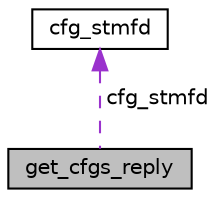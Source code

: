digraph "get_cfgs_reply"
{
 // LATEX_PDF_SIZE
  edge [fontname="Helvetica",fontsize="10",labelfontname="Helvetica",labelfontsize="10"];
  node [fontname="Helvetica",fontsize="10",shape=record];
  Node1 [label="get_cfgs_reply",height=0.2,width=0.4,color="black", fillcolor="grey75", style="filled", fontcolor="black",tooltip=" "];
  Node2 -> Node1 [dir="back",color="darkorchid3",fontsize="10",style="dashed",label=" cfg_stmfd" ,fontname="Helvetica"];
  Node2 [label="cfg_stmfd",height=0.2,width=0.4,color="black", fillcolor="white", style="filled",URL="$structcfg__stmfd.html",tooltip=" "];
}
